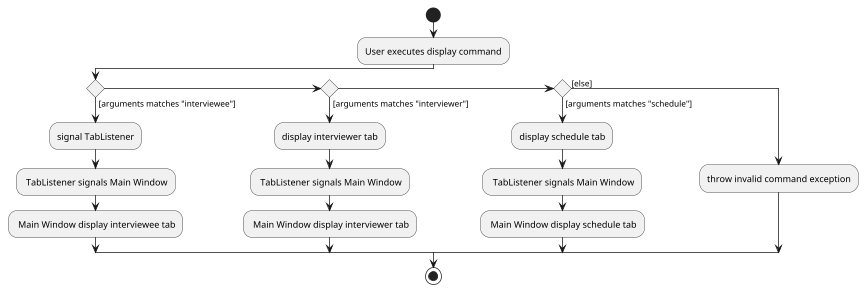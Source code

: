 @startuml
scale 3/4
start
:User executes display command;

'Since the beta syntax does not support placing the condition outside the
'diamond we place it as the true branch instead.

if ()then ([arguments matches "interviewee"])
    :signal TabListener;
- TabListener signals Main Window
- Main Window display interviewee tab
else if () then ([arguments matches "interviewer"])
    :display interviewer tab;
    - TabListener signals Main Window
    - Main Window display interviewer tab
else if () then ([arguments matches "schedule"])
:display schedule tab;
- TabListener signals Main Window
- Main Window display schedule tab
else ([else])
:throw invalid command exception;
endif
stop

@end uml